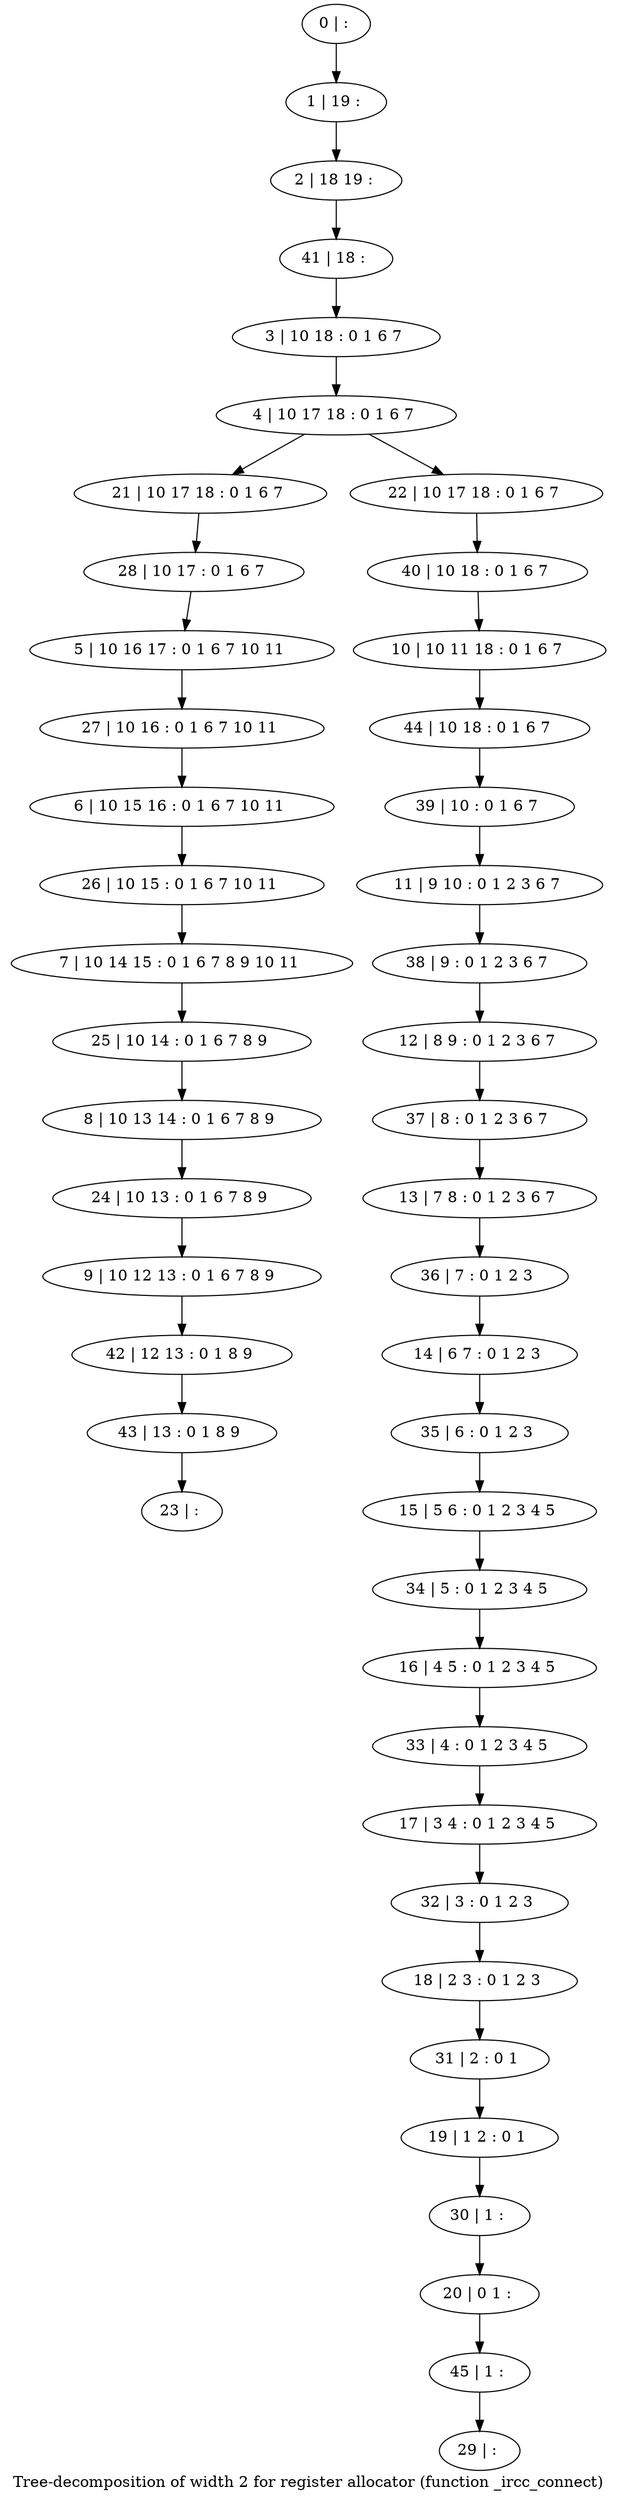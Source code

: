 digraph G {
graph [label="Tree-decomposition of width 2 for register allocator (function _ircc_connect)"]
0[label="0 | : "];
1[label="1 | 19 : "];
2[label="2 | 18 19 : "];
3[label="3 | 10 18 : 0 1 6 7 "];
4[label="4 | 10 17 18 : 0 1 6 7 "];
5[label="5 | 10 16 17 : 0 1 6 7 10 11 "];
6[label="6 | 10 15 16 : 0 1 6 7 10 11 "];
7[label="7 | 10 14 15 : 0 1 6 7 8 9 10 11 "];
8[label="8 | 10 13 14 : 0 1 6 7 8 9 "];
9[label="9 | 10 12 13 : 0 1 6 7 8 9 "];
10[label="10 | 10 11 18 : 0 1 6 7 "];
11[label="11 | 9 10 : 0 1 2 3 6 7 "];
12[label="12 | 8 9 : 0 1 2 3 6 7 "];
13[label="13 | 7 8 : 0 1 2 3 6 7 "];
14[label="14 | 6 7 : 0 1 2 3 "];
15[label="15 | 5 6 : 0 1 2 3 4 5 "];
16[label="16 | 4 5 : 0 1 2 3 4 5 "];
17[label="17 | 3 4 : 0 1 2 3 4 5 "];
18[label="18 | 2 3 : 0 1 2 3 "];
19[label="19 | 1 2 : 0 1 "];
20[label="20 | 0 1 : "];
21[label="21 | 10 17 18 : 0 1 6 7 "];
22[label="22 | 10 17 18 : 0 1 6 7 "];
23[label="23 | : "];
24[label="24 | 10 13 : 0 1 6 7 8 9 "];
25[label="25 | 10 14 : 0 1 6 7 8 9 "];
26[label="26 | 10 15 : 0 1 6 7 10 11 "];
27[label="27 | 10 16 : 0 1 6 7 10 11 "];
28[label="28 | 10 17 : 0 1 6 7 "];
29[label="29 | : "];
30[label="30 | 1 : "];
31[label="31 | 2 : 0 1 "];
32[label="32 | 3 : 0 1 2 3 "];
33[label="33 | 4 : 0 1 2 3 4 5 "];
34[label="34 | 5 : 0 1 2 3 4 5 "];
35[label="35 | 6 : 0 1 2 3 "];
36[label="36 | 7 : 0 1 2 3 "];
37[label="37 | 8 : 0 1 2 3 6 7 "];
38[label="38 | 9 : 0 1 2 3 6 7 "];
39[label="39 | 10 : 0 1 6 7 "];
40[label="40 | 10 18 : 0 1 6 7 "];
41[label="41 | 18 : "];
42[label="42 | 12 13 : 0 1 8 9 "];
43[label="43 | 13 : 0 1 8 9 "];
44[label="44 | 10 18 : 0 1 6 7 "];
45[label="45 | 1 : "];
0->1 ;
1->2 ;
3->4 ;
4->21 ;
4->22 ;
24->9 ;
8->24 ;
25->8 ;
7->25 ;
26->7 ;
6->26 ;
27->6 ;
5->27 ;
28->5 ;
21->28 ;
30->20 ;
19->30 ;
31->19 ;
18->31 ;
32->18 ;
17->32 ;
33->17 ;
16->33 ;
34->16 ;
15->34 ;
35->15 ;
14->35 ;
36->14 ;
13->36 ;
37->13 ;
12->37 ;
38->12 ;
11->38 ;
39->11 ;
40->10 ;
22->40 ;
41->3 ;
2->41 ;
9->42 ;
43->23 ;
42->43 ;
44->39 ;
10->44 ;
45->29 ;
20->45 ;
}

